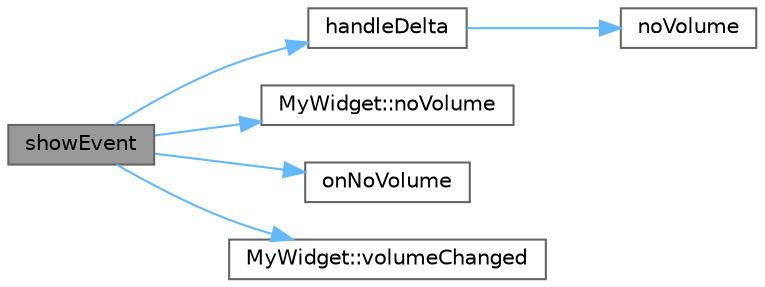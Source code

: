 digraph "showEvent"
{
 // LATEX_PDF_SIZE
  bgcolor="transparent";
  edge [fontname=Helvetica,fontsize=10,labelfontname=Helvetica,labelfontsize=10];
  node [fontname=Helvetica,fontsize=10,shape=box,height=0.2,width=0.4];
  rankdir="LR";
  Node1 [id="Node000001",label="showEvent",height=0.2,width=0.4,color="gray40", fillcolor="grey60", style="filled", fontcolor="black",tooltip="控件显示事件，初始化信号连接"];
  Node1 -> Node2 [id="edge1_Node000001_Node000002",color="steelblue1",style="solid",tooltip=" "];
  Node2 [id="Node000002",label="handleDelta",height=0.2,width=0.4,color="grey40", fillcolor="white", style="filled",URL="$class_slider_widget.html#ace6a4368b55cb96075530d6e0b28c850",tooltip="处理滚轮变化值"];
  Node2 -> Node3 [id="edge2_Node000002_Node000003",color="steelblue1",style="solid",tooltip=" "];
  Node3 [id="Node000003",label="noVolume",height=0.2,width=0.4,color="grey40", fillcolor="white", style="filled",URL="$class_slider_widget.html#a2ec1f351bed0ee3b5b8a0185a2f3a344",tooltip="静音状态信号"];
  Node1 -> Node4 [id="edge3_Node000001_Node000004",color="steelblue1",style="solid",tooltip=" "];
  Node4 [id="Node000004",label="MyWidget::noVolume",height=0.2,width=0.4,color="grey40", fillcolor="white", style="filled",URL="$class_my_widget.html#a6e14961f3e60024b82639178d7c95af1",tooltip="静音状态信号"];
  Node1 -> Node5 [id="edge4_Node000001_Node000005",color="steelblue1",style="solid",tooltip=" "];
  Node5 [id="Node000005",label="onNoVolume",height=0.2,width=0.4,color="grey40", fillcolor="white", style="filled",URL="$class_slider_widget.html#a4c02ead444dfb22d4922ef5b6ac7f808",tooltip="处理静音状态变化"];
  Node1 -> Node6 [id="edge5_Node000001_Node000006",color="steelblue1",style="solid",tooltip=" "];
  Node6 [id="Node000006",label="MyWidget::volumeChanged",height=0.2,width=0.4,color="grey40", fillcolor="white", style="filled",URL="$class_my_widget.html#a447ecb6e1f10ffb787ac9dad1633e607",tooltip="音量变化信号"];
}
